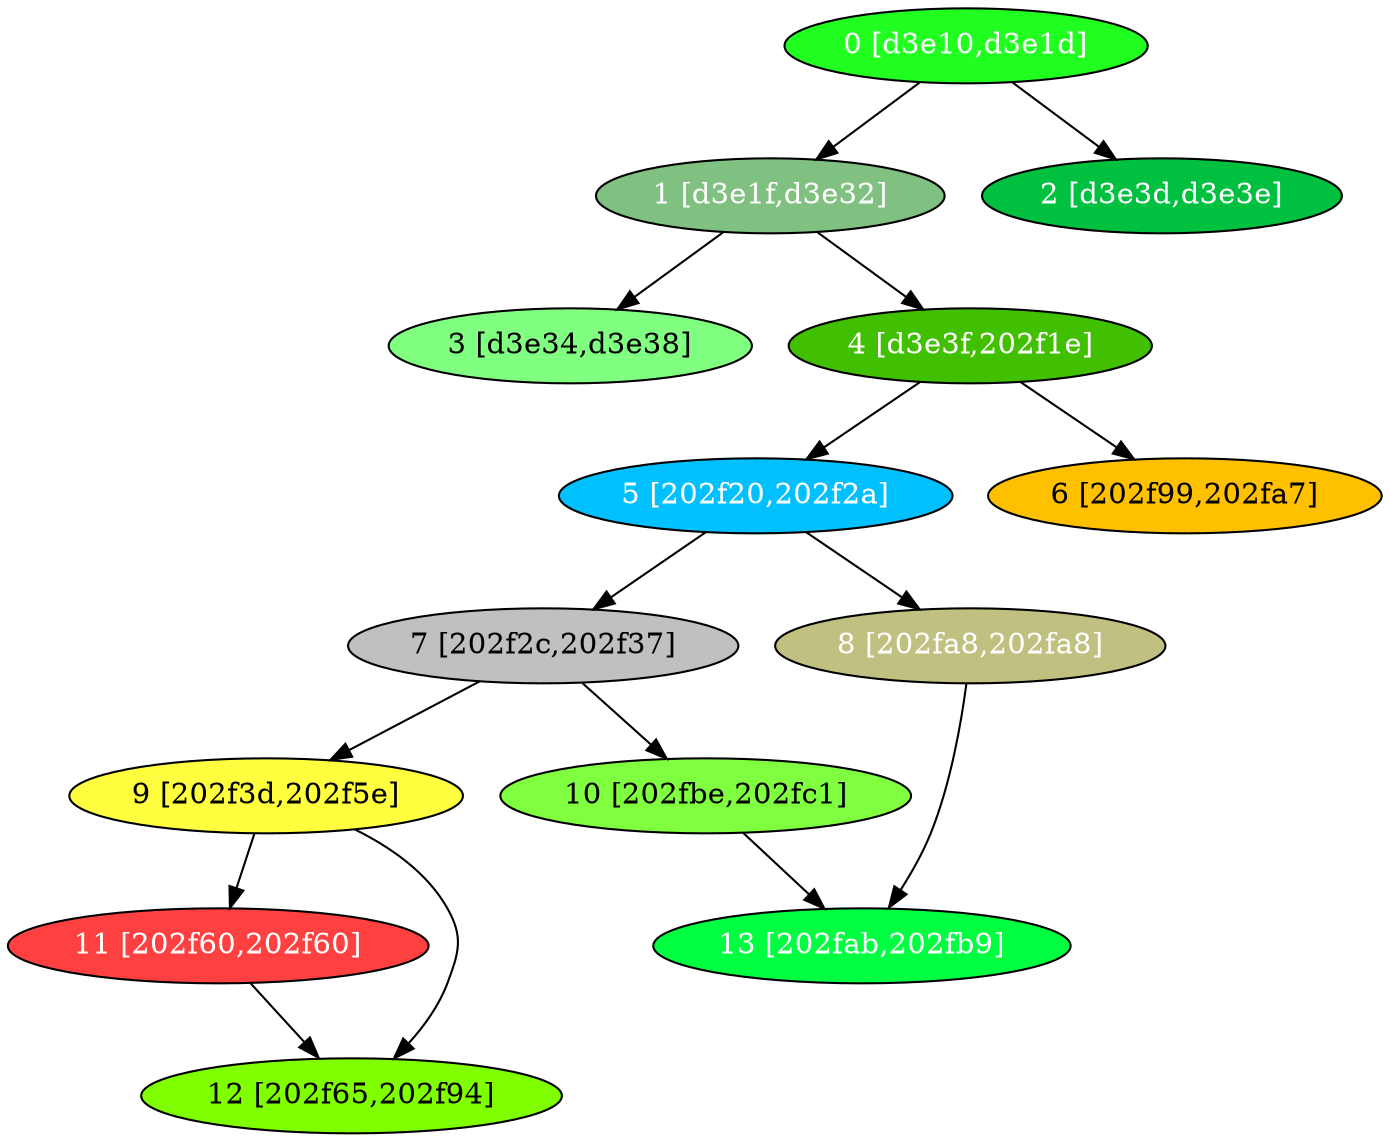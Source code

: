 diGraph libnss3{
	libnss3_0  [style=filled fillcolor="#20FF20" fontcolor="#ffffff" shape=oval label="0 [d3e10,d3e1d]"]
	libnss3_1  [style=filled fillcolor="#80C080" fontcolor="#ffffff" shape=oval label="1 [d3e1f,d3e32]"]
	libnss3_2  [style=filled fillcolor="#00C040" fontcolor="#ffffff" shape=oval label="2 [d3e3d,d3e3e]"]
	libnss3_3  [style=filled fillcolor="#80FF80" fontcolor="#000000" shape=oval label="3 [d3e34,d3e38]"]
	libnss3_4  [style=filled fillcolor="#40C000" fontcolor="#ffffff" shape=oval label="4 [d3e3f,202f1e]"]
	libnss3_5  [style=filled fillcolor="#00C0FF" fontcolor="#ffffff" shape=oval label="5 [202f20,202f2a]"]
	libnss3_6  [style=filled fillcolor="#FFC000" fontcolor="#000000" shape=oval label="6 [202f99,202fa7]"]
	libnss3_7  [style=filled fillcolor="#C0C0C0" fontcolor="#000000" shape=oval label="7 [202f2c,202f37]"]
	libnss3_8  [style=filled fillcolor="#C0C080" fontcolor="#ffffff" shape=oval label="8 [202fa8,202fa8]"]
	libnss3_9  [style=filled fillcolor="#FFFF40" fontcolor="#000000" shape=oval label="9 [202f3d,202f5e]"]
	libnss3_a  [style=filled fillcolor="#80FF40" fontcolor="#000000" shape=oval label="10 [202fbe,202fc1]"]
	libnss3_b  [style=filled fillcolor="#FF4040" fontcolor="#ffffff" shape=oval label="11 [202f60,202f60]"]
	libnss3_c  [style=filled fillcolor="#80FF00" fontcolor="#000000" shape=oval label="12 [202f65,202f94]"]
	libnss3_d  [style=filled fillcolor="#00FF40" fontcolor="#ffffff" shape=oval label="13 [202fab,202fb9]"]

	libnss3_0 -> libnss3_1
	libnss3_0 -> libnss3_2
	libnss3_1 -> libnss3_3
	libnss3_1 -> libnss3_4
	libnss3_4 -> libnss3_5
	libnss3_4 -> libnss3_6
	libnss3_5 -> libnss3_7
	libnss3_5 -> libnss3_8
	libnss3_7 -> libnss3_9
	libnss3_7 -> libnss3_a
	libnss3_8 -> libnss3_d
	libnss3_9 -> libnss3_b
	libnss3_9 -> libnss3_c
	libnss3_a -> libnss3_d
	libnss3_b -> libnss3_c
}